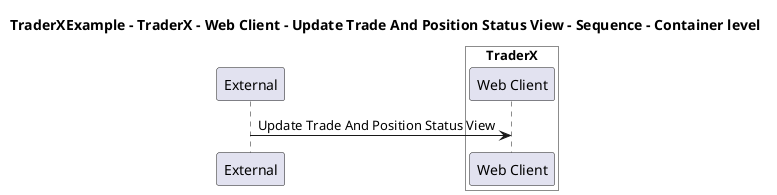 @startuml

title TraderXExample - TraderX - Web Client - Update Trade And Position Status View - Sequence - Container level

participant "External" as C4InterFlow.SoftwareSystems.ExternalSystem

box "TraderX" #White
    participant "Web Client" as TraderXExample.SoftwareSystems.TraderX.Containers.WebClient
end box


C4InterFlow.SoftwareSystems.ExternalSystem -> TraderXExample.SoftwareSystems.TraderX.Containers.WebClient : Update Trade And Position Status View


@enduml
